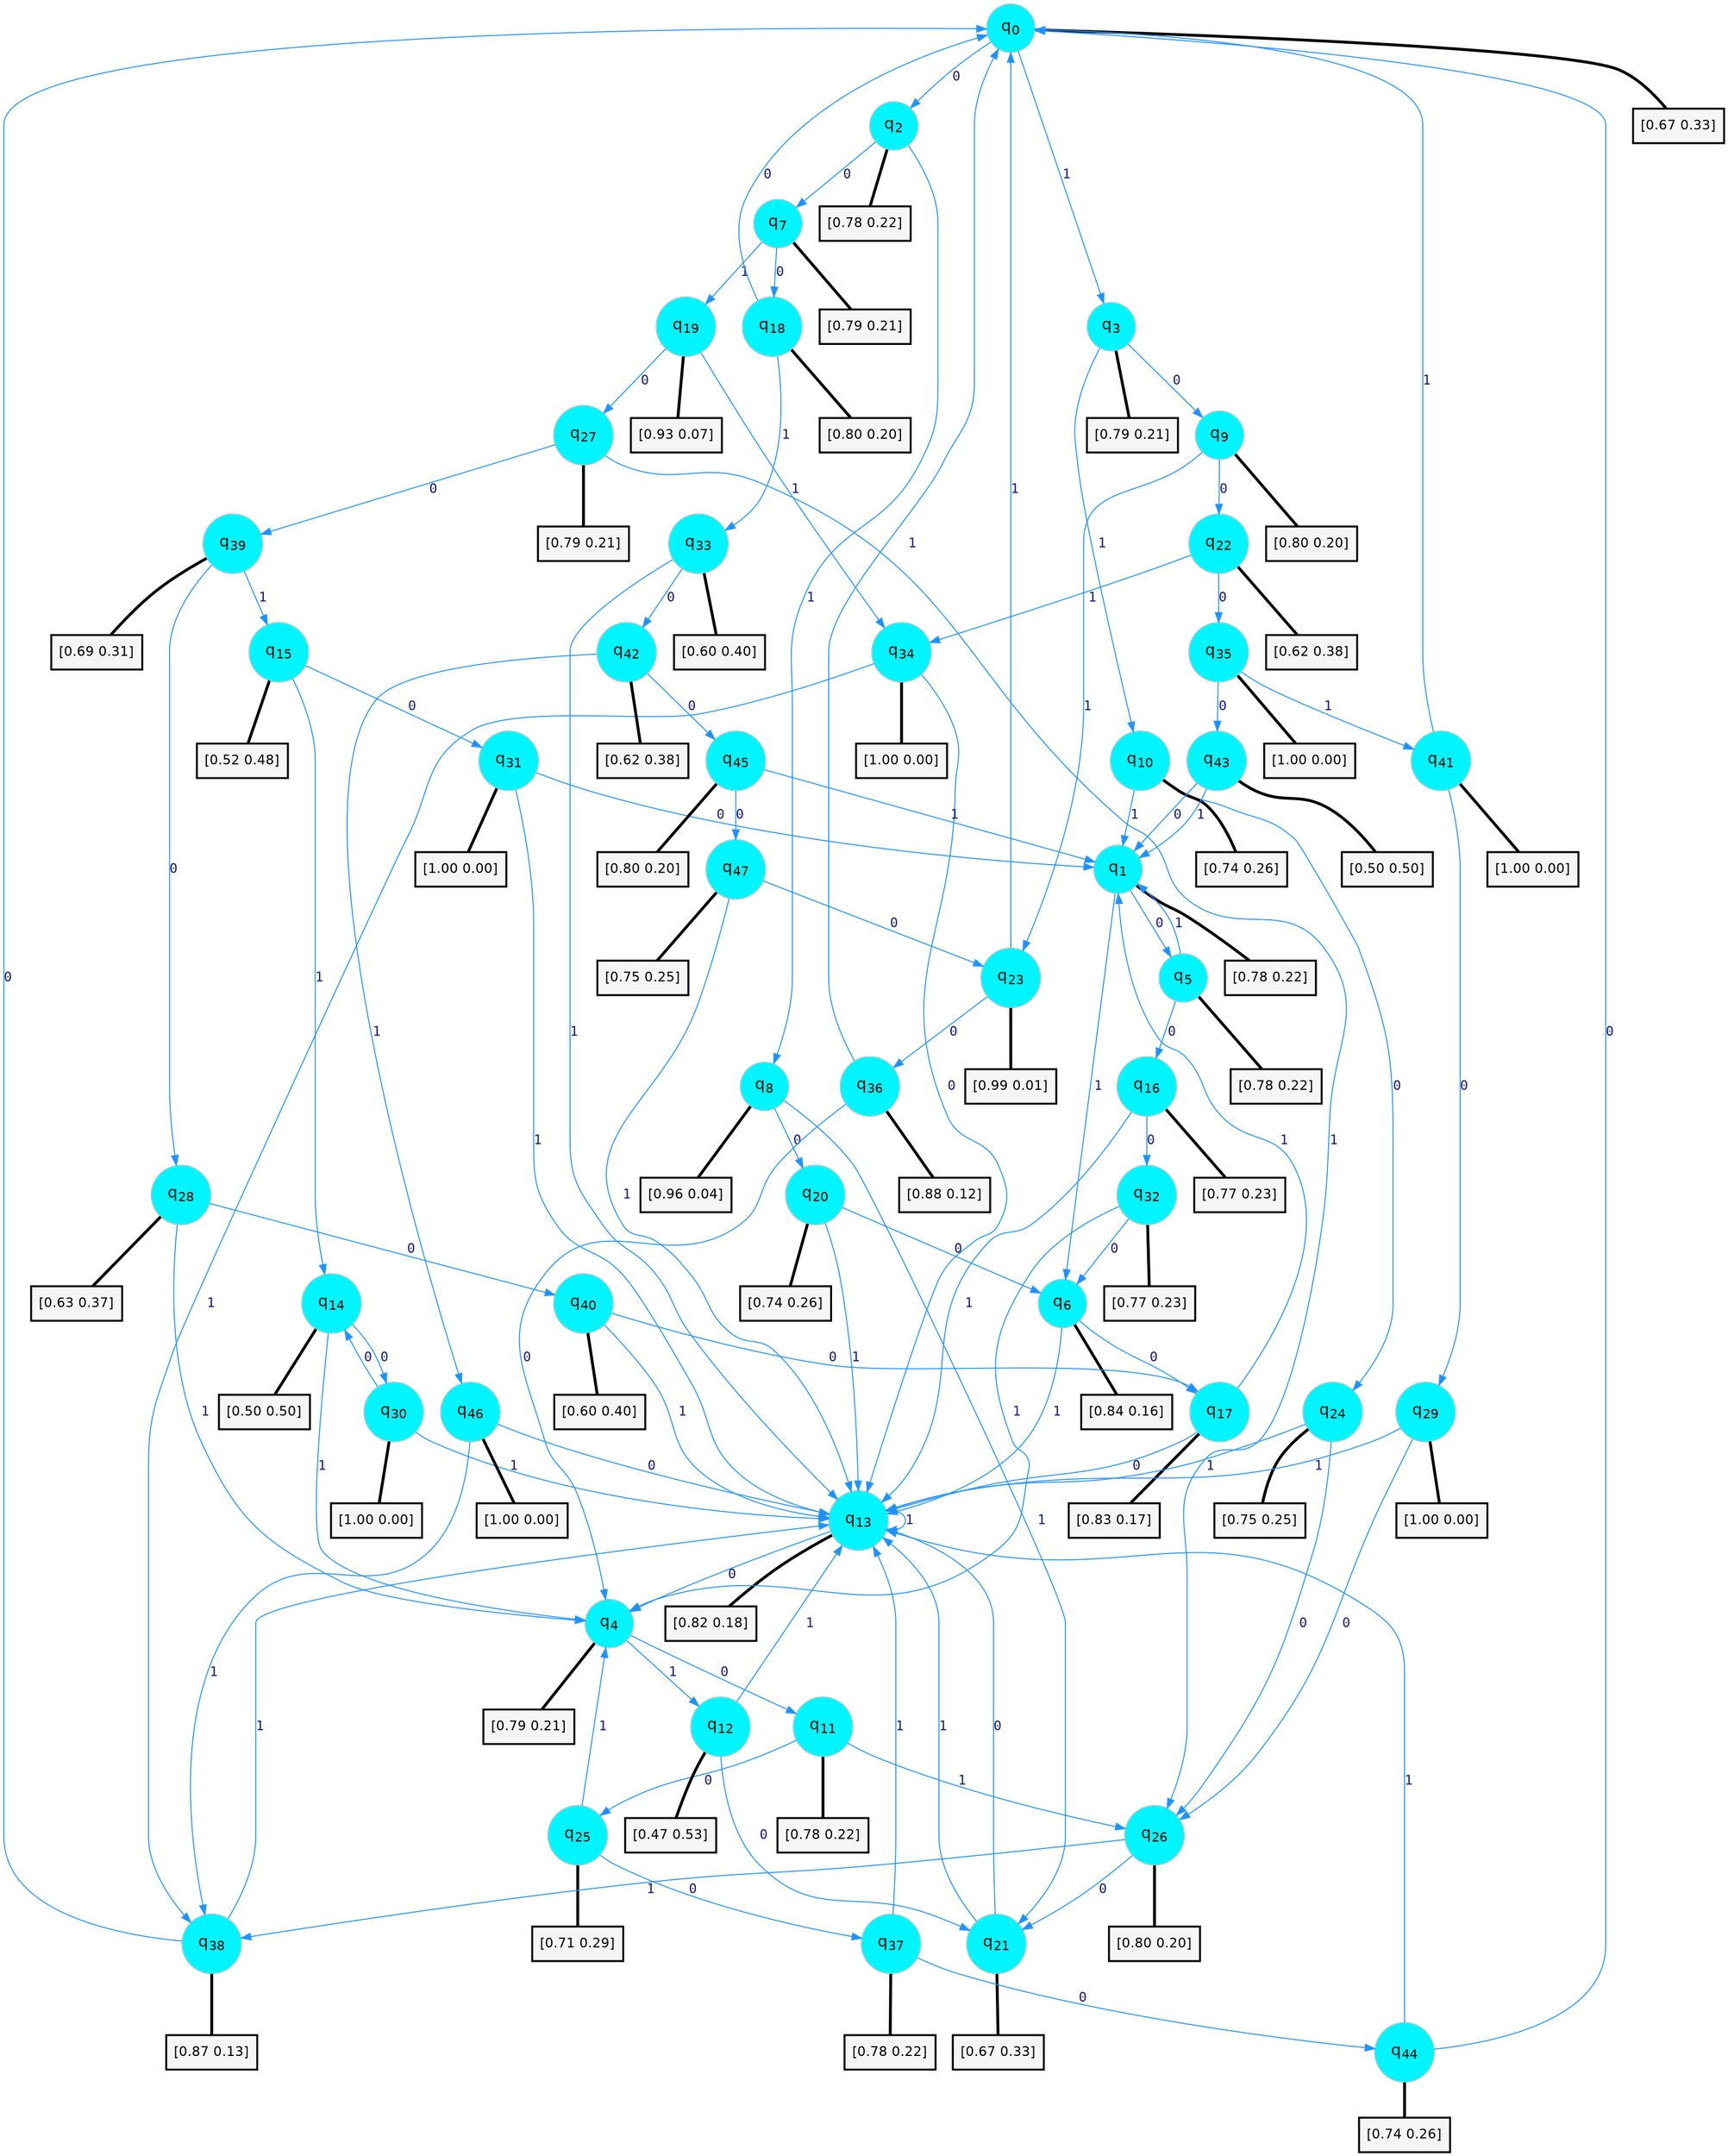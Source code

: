 digraph G {
graph [
bgcolor=transparent, dpi=300, rankdir=TD, size="40,25"];
node [
color=gray, fillcolor=turquoise1, fontcolor=black, fontname=Helvetica, fontsize=16, fontweight=bold, shape=circle, style=filled];
edge [
arrowsize=1, color=dodgerblue1, fontcolor=midnightblue, fontname=courier, fontweight=bold, penwidth=1, style=solid, weight=20];
0[label=<q<SUB>0</SUB>>];
1[label=<q<SUB>1</SUB>>];
2[label=<q<SUB>2</SUB>>];
3[label=<q<SUB>3</SUB>>];
4[label=<q<SUB>4</SUB>>];
5[label=<q<SUB>5</SUB>>];
6[label=<q<SUB>6</SUB>>];
7[label=<q<SUB>7</SUB>>];
8[label=<q<SUB>8</SUB>>];
9[label=<q<SUB>9</SUB>>];
10[label=<q<SUB>10</SUB>>];
11[label=<q<SUB>11</SUB>>];
12[label=<q<SUB>12</SUB>>];
13[label=<q<SUB>13</SUB>>];
14[label=<q<SUB>14</SUB>>];
15[label=<q<SUB>15</SUB>>];
16[label=<q<SUB>16</SUB>>];
17[label=<q<SUB>17</SUB>>];
18[label=<q<SUB>18</SUB>>];
19[label=<q<SUB>19</SUB>>];
20[label=<q<SUB>20</SUB>>];
21[label=<q<SUB>21</SUB>>];
22[label=<q<SUB>22</SUB>>];
23[label=<q<SUB>23</SUB>>];
24[label=<q<SUB>24</SUB>>];
25[label=<q<SUB>25</SUB>>];
26[label=<q<SUB>26</SUB>>];
27[label=<q<SUB>27</SUB>>];
28[label=<q<SUB>28</SUB>>];
29[label=<q<SUB>29</SUB>>];
30[label=<q<SUB>30</SUB>>];
31[label=<q<SUB>31</SUB>>];
32[label=<q<SUB>32</SUB>>];
33[label=<q<SUB>33</SUB>>];
34[label=<q<SUB>34</SUB>>];
35[label=<q<SUB>35</SUB>>];
36[label=<q<SUB>36</SUB>>];
37[label=<q<SUB>37</SUB>>];
38[label=<q<SUB>38</SUB>>];
39[label=<q<SUB>39</SUB>>];
40[label=<q<SUB>40</SUB>>];
41[label=<q<SUB>41</SUB>>];
42[label=<q<SUB>42</SUB>>];
43[label=<q<SUB>43</SUB>>];
44[label=<q<SUB>44</SUB>>];
45[label=<q<SUB>45</SUB>>];
46[label=<q<SUB>46</SUB>>];
47[label=<q<SUB>47</SUB>>];
48[label="[0.67 0.33]", shape=box,fontcolor=black, fontname=Helvetica, fontsize=14, penwidth=2, fillcolor=whitesmoke,color=black];
49[label="[0.78 0.22]", shape=box,fontcolor=black, fontname=Helvetica, fontsize=14, penwidth=2, fillcolor=whitesmoke,color=black];
50[label="[0.78 0.22]", shape=box,fontcolor=black, fontname=Helvetica, fontsize=14, penwidth=2, fillcolor=whitesmoke,color=black];
51[label="[0.79 0.21]", shape=box,fontcolor=black, fontname=Helvetica, fontsize=14, penwidth=2, fillcolor=whitesmoke,color=black];
52[label="[0.79 0.21]", shape=box,fontcolor=black, fontname=Helvetica, fontsize=14, penwidth=2, fillcolor=whitesmoke,color=black];
53[label="[0.78 0.22]", shape=box,fontcolor=black, fontname=Helvetica, fontsize=14, penwidth=2, fillcolor=whitesmoke,color=black];
54[label="[0.84 0.16]", shape=box,fontcolor=black, fontname=Helvetica, fontsize=14, penwidth=2, fillcolor=whitesmoke,color=black];
55[label="[0.79 0.21]", shape=box,fontcolor=black, fontname=Helvetica, fontsize=14, penwidth=2, fillcolor=whitesmoke,color=black];
56[label="[0.96 0.04]", shape=box,fontcolor=black, fontname=Helvetica, fontsize=14, penwidth=2, fillcolor=whitesmoke,color=black];
57[label="[0.80 0.20]", shape=box,fontcolor=black, fontname=Helvetica, fontsize=14, penwidth=2, fillcolor=whitesmoke,color=black];
58[label="[0.74 0.26]", shape=box,fontcolor=black, fontname=Helvetica, fontsize=14, penwidth=2, fillcolor=whitesmoke,color=black];
59[label="[0.78 0.22]", shape=box,fontcolor=black, fontname=Helvetica, fontsize=14, penwidth=2, fillcolor=whitesmoke,color=black];
60[label="[0.47 0.53]", shape=box,fontcolor=black, fontname=Helvetica, fontsize=14, penwidth=2, fillcolor=whitesmoke,color=black];
61[label="[0.82 0.18]", shape=box,fontcolor=black, fontname=Helvetica, fontsize=14, penwidth=2, fillcolor=whitesmoke,color=black];
62[label="[0.50 0.50]", shape=box,fontcolor=black, fontname=Helvetica, fontsize=14, penwidth=2, fillcolor=whitesmoke,color=black];
63[label="[0.52 0.48]", shape=box,fontcolor=black, fontname=Helvetica, fontsize=14, penwidth=2, fillcolor=whitesmoke,color=black];
64[label="[0.77 0.23]", shape=box,fontcolor=black, fontname=Helvetica, fontsize=14, penwidth=2, fillcolor=whitesmoke,color=black];
65[label="[0.83 0.17]", shape=box,fontcolor=black, fontname=Helvetica, fontsize=14, penwidth=2, fillcolor=whitesmoke,color=black];
66[label="[0.80 0.20]", shape=box,fontcolor=black, fontname=Helvetica, fontsize=14, penwidth=2, fillcolor=whitesmoke,color=black];
67[label="[0.93 0.07]", shape=box,fontcolor=black, fontname=Helvetica, fontsize=14, penwidth=2, fillcolor=whitesmoke,color=black];
68[label="[0.74 0.26]", shape=box,fontcolor=black, fontname=Helvetica, fontsize=14, penwidth=2, fillcolor=whitesmoke,color=black];
69[label="[0.67 0.33]", shape=box,fontcolor=black, fontname=Helvetica, fontsize=14, penwidth=2, fillcolor=whitesmoke,color=black];
70[label="[0.62 0.38]", shape=box,fontcolor=black, fontname=Helvetica, fontsize=14, penwidth=2, fillcolor=whitesmoke,color=black];
71[label="[0.99 0.01]", shape=box,fontcolor=black, fontname=Helvetica, fontsize=14, penwidth=2, fillcolor=whitesmoke,color=black];
72[label="[0.75 0.25]", shape=box,fontcolor=black, fontname=Helvetica, fontsize=14, penwidth=2, fillcolor=whitesmoke,color=black];
73[label="[0.71 0.29]", shape=box,fontcolor=black, fontname=Helvetica, fontsize=14, penwidth=2, fillcolor=whitesmoke,color=black];
74[label="[0.80 0.20]", shape=box,fontcolor=black, fontname=Helvetica, fontsize=14, penwidth=2, fillcolor=whitesmoke,color=black];
75[label="[0.79 0.21]", shape=box,fontcolor=black, fontname=Helvetica, fontsize=14, penwidth=2, fillcolor=whitesmoke,color=black];
76[label="[0.63 0.37]", shape=box,fontcolor=black, fontname=Helvetica, fontsize=14, penwidth=2, fillcolor=whitesmoke,color=black];
77[label="[1.00 0.00]", shape=box,fontcolor=black, fontname=Helvetica, fontsize=14, penwidth=2, fillcolor=whitesmoke,color=black];
78[label="[1.00 0.00]", shape=box,fontcolor=black, fontname=Helvetica, fontsize=14, penwidth=2, fillcolor=whitesmoke,color=black];
79[label="[1.00 0.00]", shape=box,fontcolor=black, fontname=Helvetica, fontsize=14, penwidth=2, fillcolor=whitesmoke,color=black];
80[label="[0.77 0.23]", shape=box,fontcolor=black, fontname=Helvetica, fontsize=14, penwidth=2, fillcolor=whitesmoke,color=black];
81[label="[0.60 0.40]", shape=box,fontcolor=black, fontname=Helvetica, fontsize=14, penwidth=2, fillcolor=whitesmoke,color=black];
82[label="[1.00 0.00]", shape=box,fontcolor=black, fontname=Helvetica, fontsize=14, penwidth=2, fillcolor=whitesmoke,color=black];
83[label="[1.00 0.00]", shape=box,fontcolor=black, fontname=Helvetica, fontsize=14, penwidth=2, fillcolor=whitesmoke,color=black];
84[label="[0.88 0.12]", shape=box,fontcolor=black, fontname=Helvetica, fontsize=14, penwidth=2, fillcolor=whitesmoke,color=black];
85[label="[0.78 0.22]", shape=box,fontcolor=black, fontname=Helvetica, fontsize=14, penwidth=2, fillcolor=whitesmoke,color=black];
86[label="[0.87 0.13]", shape=box,fontcolor=black, fontname=Helvetica, fontsize=14, penwidth=2, fillcolor=whitesmoke,color=black];
87[label="[0.69 0.31]", shape=box,fontcolor=black, fontname=Helvetica, fontsize=14, penwidth=2, fillcolor=whitesmoke,color=black];
88[label="[0.60 0.40]", shape=box,fontcolor=black, fontname=Helvetica, fontsize=14, penwidth=2, fillcolor=whitesmoke,color=black];
89[label="[1.00 0.00]", shape=box,fontcolor=black, fontname=Helvetica, fontsize=14, penwidth=2, fillcolor=whitesmoke,color=black];
90[label="[0.62 0.38]", shape=box,fontcolor=black, fontname=Helvetica, fontsize=14, penwidth=2, fillcolor=whitesmoke,color=black];
91[label="[0.50 0.50]", shape=box,fontcolor=black, fontname=Helvetica, fontsize=14, penwidth=2, fillcolor=whitesmoke,color=black];
92[label="[0.74 0.26]", shape=box,fontcolor=black, fontname=Helvetica, fontsize=14, penwidth=2, fillcolor=whitesmoke,color=black];
93[label="[0.80 0.20]", shape=box,fontcolor=black, fontname=Helvetica, fontsize=14, penwidth=2, fillcolor=whitesmoke,color=black];
94[label="[1.00 0.00]", shape=box,fontcolor=black, fontname=Helvetica, fontsize=14, penwidth=2, fillcolor=whitesmoke,color=black];
95[label="[0.75 0.25]", shape=box,fontcolor=black, fontname=Helvetica, fontsize=14, penwidth=2, fillcolor=whitesmoke,color=black];
0->2 [label=0];
0->3 [label=1];
0->48 [arrowhead=none, penwidth=3,color=black];
1->5 [label=0];
1->6 [label=1];
1->49 [arrowhead=none, penwidth=3,color=black];
2->7 [label=0];
2->8 [label=1];
2->50 [arrowhead=none, penwidth=3,color=black];
3->9 [label=0];
3->10 [label=1];
3->51 [arrowhead=none, penwidth=3,color=black];
4->11 [label=0];
4->12 [label=1];
4->52 [arrowhead=none, penwidth=3,color=black];
5->16 [label=0];
5->1 [label=1];
5->53 [arrowhead=none, penwidth=3,color=black];
6->17 [label=0];
6->13 [label=1];
6->54 [arrowhead=none, penwidth=3,color=black];
7->18 [label=0];
7->19 [label=1];
7->55 [arrowhead=none, penwidth=3,color=black];
8->20 [label=0];
8->21 [label=1];
8->56 [arrowhead=none, penwidth=3,color=black];
9->22 [label=0];
9->23 [label=1];
9->57 [arrowhead=none, penwidth=3,color=black];
10->24 [label=0];
10->1 [label=1];
10->58 [arrowhead=none, penwidth=3,color=black];
11->25 [label=0];
11->26 [label=1];
11->59 [arrowhead=none, penwidth=3,color=black];
12->21 [label=0];
12->13 [label=1];
12->60 [arrowhead=none, penwidth=3,color=black];
13->4 [label=0];
13->13 [label=1];
13->61 [arrowhead=none, penwidth=3,color=black];
14->30 [label=0];
14->4 [label=1];
14->62 [arrowhead=none, penwidth=3,color=black];
15->31 [label=0];
15->14 [label=1];
15->63 [arrowhead=none, penwidth=3,color=black];
16->32 [label=0];
16->13 [label=1];
16->64 [arrowhead=none, penwidth=3,color=black];
17->13 [label=0];
17->1 [label=1];
17->65 [arrowhead=none, penwidth=3,color=black];
18->0 [label=0];
18->33 [label=1];
18->66 [arrowhead=none, penwidth=3,color=black];
19->27 [label=0];
19->34 [label=1];
19->67 [arrowhead=none, penwidth=3,color=black];
20->6 [label=0];
20->13 [label=1];
20->68 [arrowhead=none, penwidth=3,color=black];
21->13 [label=0];
21->13 [label=1];
21->69 [arrowhead=none, penwidth=3,color=black];
22->35 [label=0];
22->34 [label=1];
22->70 [arrowhead=none, penwidth=3,color=black];
23->36 [label=0];
23->0 [label=1];
23->71 [arrowhead=none, penwidth=3,color=black];
24->26 [label=0];
24->13 [label=1];
24->72 [arrowhead=none, penwidth=3,color=black];
25->37 [label=0];
25->4 [label=1];
25->73 [arrowhead=none, penwidth=3,color=black];
26->21 [label=0];
26->38 [label=1];
26->74 [arrowhead=none, penwidth=3,color=black];
27->39 [label=0];
27->26 [label=1];
27->75 [arrowhead=none, penwidth=3,color=black];
28->40 [label=0];
28->4 [label=1];
28->76 [arrowhead=none, penwidth=3,color=black];
29->26 [label=0];
29->13 [label=1];
29->77 [arrowhead=none, penwidth=3,color=black];
30->14 [label=0];
30->13 [label=1];
30->78 [arrowhead=none, penwidth=3,color=black];
31->1 [label=0];
31->13 [label=1];
31->79 [arrowhead=none, penwidth=3,color=black];
32->6 [label=0];
32->4 [label=1];
32->80 [arrowhead=none, penwidth=3,color=black];
33->42 [label=0];
33->13 [label=1];
33->81 [arrowhead=none, penwidth=3,color=black];
34->13 [label=0];
34->38 [label=1];
34->82 [arrowhead=none, penwidth=3,color=black];
35->43 [label=0];
35->41 [label=1];
35->83 [arrowhead=none, penwidth=3,color=black];
36->4 [label=0];
36->0 [label=1];
36->84 [arrowhead=none, penwidth=3,color=black];
37->44 [label=0];
37->13 [label=1];
37->85 [arrowhead=none, penwidth=3,color=black];
38->0 [label=0];
38->13 [label=1];
38->86 [arrowhead=none, penwidth=3,color=black];
39->28 [label=0];
39->15 [label=1];
39->87 [arrowhead=none, penwidth=3,color=black];
40->17 [label=0];
40->13 [label=1];
40->88 [arrowhead=none, penwidth=3,color=black];
41->29 [label=0];
41->0 [label=1];
41->89 [arrowhead=none, penwidth=3,color=black];
42->45 [label=0];
42->46 [label=1];
42->90 [arrowhead=none, penwidth=3,color=black];
43->1 [label=0];
43->1 [label=1];
43->91 [arrowhead=none, penwidth=3,color=black];
44->0 [label=0];
44->13 [label=1];
44->92 [arrowhead=none, penwidth=3,color=black];
45->47 [label=0];
45->1 [label=1];
45->93 [arrowhead=none, penwidth=3,color=black];
46->13 [label=0];
46->38 [label=1];
46->94 [arrowhead=none, penwidth=3,color=black];
47->23 [label=0];
47->13 [label=1];
47->95 [arrowhead=none, penwidth=3,color=black];
}
